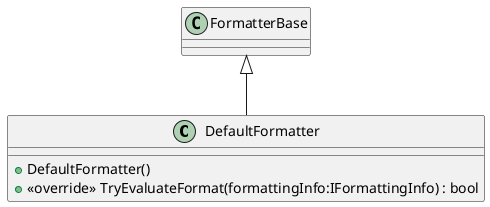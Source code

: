 @startuml
class DefaultFormatter {
    + DefaultFormatter()
    + <<override>> TryEvaluateFormat(formattingInfo:IFormattingInfo) : bool
}
FormatterBase <|-- DefaultFormatter
@enduml
